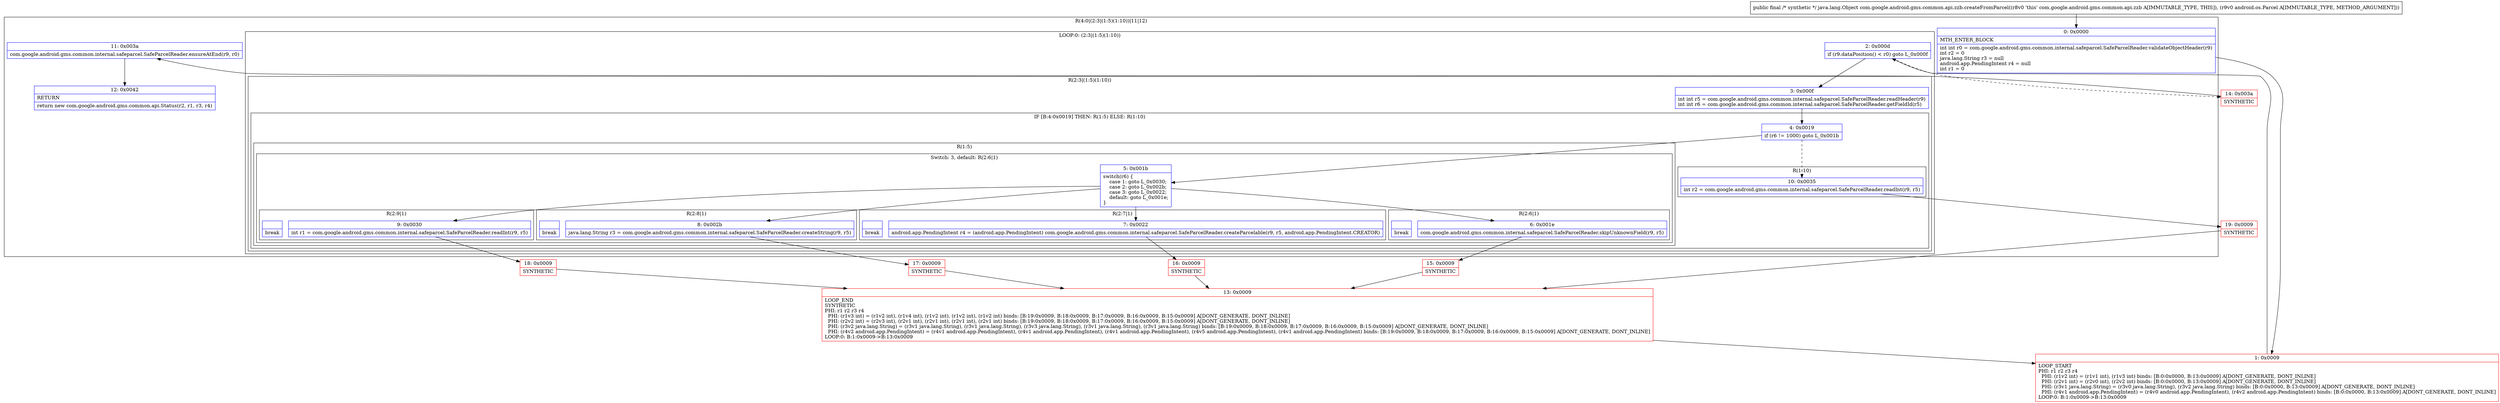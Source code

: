 digraph "CFG forcom.google.android.gms.common.api.zzb.createFromParcel(Landroid\/os\/Parcel;)Ljava\/lang\/Object;" {
subgraph cluster_Region_805319257 {
label = "R(4:0|(2:3|(1:5)(1:10))|11|12)";
node [shape=record,color=blue];
Node_0 [shape=record,label="{0\:\ 0x0000|MTH_ENTER_BLOCK\l|int int r0 = com.google.android.gms.common.internal.safeparcel.SafeParcelReader.validateObjectHeader(r9)\lint r2 = 0\ljava.lang.String r3 = null\landroid.app.PendingIntent r4 = null\lint r1 = 0\l}"];
subgraph cluster_LoopRegion_1190593906 {
label = "LOOP:0: (2:3|(1:5)(1:10))";
node [shape=record,color=blue];
Node_2 [shape=record,label="{2\:\ 0x000d|if (r9.dataPosition() \< r0) goto L_0x000f\l}"];
subgraph cluster_Region_832984884 {
label = "R(2:3|(1:5)(1:10))";
node [shape=record,color=blue];
Node_3 [shape=record,label="{3\:\ 0x000f|int int r5 = com.google.android.gms.common.internal.safeparcel.SafeParcelReader.readHeader(r9)\lint int r6 = com.google.android.gms.common.internal.safeparcel.SafeParcelReader.getFieldId(r5)\l}"];
subgraph cluster_IfRegion_468150719 {
label = "IF [B:4:0x0019] THEN: R(1:5) ELSE: R(1:10)";
node [shape=record,color=blue];
Node_4 [shape=record,label="{4\:\ 0x0019|if (r6 != 1000) goto L_0x001b\l}"];
subgraph cluster_Region_1784256656 {
label = "R(1:5)";
node [shape=record,color=blue];
subgraph cluster_SwitchRegion_1001985544 {
label = "Switch: 3, default: R(2:6|1)";
node [shape=record,color=blue];
Node_5 [shape=record,label="{5\:\ 0x001b|switch(r6) \{\l    case 1: goto L_0x0030;\l    case 2: goto L_0x002b;\l    case 3: goto L_0x0022;\l    default: goto L_0x001e;\l\}\l}"];
subgraph cluster_Region_1110202969 {
label = "R(2:9|1)";
node [shape=record,color=blue];
Node_9 [shape=record,label="{9\:\ 0x0030|int r1 = com.google.android.gms.common.internal.safeparcel.SafeParcelReader.readInt(r9, r5)\l}"];
Node_InsnContainer_430164613 [shape=record,label="{|break\l}"];
}
subgraph cluster_Region_221084969 {
label = "R(2:8|1)";
node [shape=record,color=blue];
Node_8 [shape=record,label="{8\:\ 0x002b|java.lang.String r3 = com.google.android.gms.common.internal.safeparcel.SafeParcelReader.createString(r9, r5)\l}"];
Node_InsnContainer_249309204 [shape=record,label="{|break\l}"];
}
subgraph cluster_Region_1015940143 {
label = "R(2:7|1)";
node [shape=record,color=blue];
Node_7 [shape=record,label="{7\:\ 0x0022|android.app.PendingIntent r4 = (android.app.PendingIntent) com.google.android.gms.common.internal.safeparcel.SafeParcelReader.createParcelable(r9, r5, android.app.PendingIntent.CREATOR)\l}"];
Node_InsnContainer_1494202145 [shape=record,label="{|break\l}"];
}
subgraph cluster_Region_1468313628 {
label = "R(2:6|1)";
node [shape=record,color=blue];
Node_6 [shape=record,label="{6\:\ 0x001e|com.google.android.gms.common.internal.safeparcel.SafeParcelReader.skipUnknownField(r9, r5)\l}"];
Node_InsnContainer_2134129032 [shape=record,label="{|break\l}"];
}
}
}
subgraph cluster_Region_228576452 {
label = "R(1:10)";
node [shape=record,color=blue];
Node_10 [shape=record,label="{10\:\ 0x0035|int r2 = com.google.android.gms.common.internal.safeparcel.SafeParcelReader.readInt(r9, r5)\l}"];
}
}
}
}
Node_11 [shape=record,label="{11\:\ 0x003a|com.google.android.gms.common.internal.safeparcel.SafeParcelReader.ensureAtEnd(r9, r0)\l}"];
Node_12 [shape=record,label="{12\:\ 0x0042|RETURN\l|return new com.google.android.gms.common.api.Status(r2, r1, r3, r4)\l}"];
}
Node_1 [shape=record,color=red,label="{1\:\ 0x0009|LOOP_START\lPHI: r1 r2 r3 r4 \l  PHI: (r1v2 int) = (r1v1 int), (r1v3 int) binds: [B:0:0x0000, B:13:0x0009] A[DONT_GENERATE, DONT_INLINE]\l  PHI: (r2v1 int) = (r2v0 int), (r2v2 int) binds: [B:0:0x0000, B:13:0x0009] A[DONT_GENERATE, DONT_INLINE]\l  PHI: (r3v1 java.lang.String) = (r3v0 java.lang.String), (r3v2 java.lang.String) binds: [B:0:0x0000, B:13:0x0009] A[DONT_GENERATE, DONT_INLINE]\l  PHI: (r4v1 android.app.PendingIntent) = (r4v0 android.app.PendingIntent), (r4v2 android.app.PendingIntent) binds: [B:0:0x0000, B:13:0x0009] A[DONT_GENERATE, DONT_INLINE]\lLOOP:0: B:1:0x0009\-\>B:13:0x0009\l}"];
Node_13 [shape=record,color=red,label="{13\:\ 0x0009|LOOP_END\lSYNTHETIC\lPHI: r1 r2 r3 r4 \l  PHI: (r1v3 int) = (r1v2 int), (r1v4 int), (r1v2 int), (r1v2 int), (r1v2 int) binds: [B:19:0x0009, B:18:0x0009, B:17:0x0009, B:16:0x0009, B:15:0x0009] A[DONT_GENERATE, DONT_INLINE]\l  PHI: (r2v2 int) = (r2v3 int), (r2v1 int), (r2v1 int), (r2v1 int), (r2v1 int) binds: [B:19:0x0009, B:18:0x0009, B:17:0x0009, B:16:0x0009, B:15:0x0009] A[DONT_GENERATE, DONT_INLINE]\l  PHI: (r3v2 java.lang.String) = (r3v1 java.lang.String), (r3v1 java.lang.String), (r3v3 java.lang.String), (r3v1 java.lang.String), (r3v1 java.lang.String) binds: [B:19:0x0009, B:18:0x0009, B:17:0x0009, B:16:0x0009, B:15:0x0009] A[DONT_GENERATE, DONT_INLINE]\l  PHI: (r4v2 android.app.PendingIntent) = (r4v1 android.app.PendingIntent), (r4v1 android.app.PendingIntent), (r4v1 android.app.PendingIntent), (r4v5 android.app.PendingIntent), (r4v1 android.app.PendingIntent) binds: [B:19:0x0009, B:18:0x0009, B:17:0x0009, B:16:0x0009, B:15:0x0009] A[DONT_GENERATE, DONT_INLINE]\lLOOP:0: B:1:0x0009\-\>B:13:0x0009\l}"];
Node_14 [shape=record,color=red,label="{14\:\ 0x003a|SYNTHETIC\l}"];
Node_15 [shape=record,color=red,label="{15\:\ 0x0009|SYNTHETIC\l}"];
Node_16 [shape=record,color=red,label="{16\:\ 0x0009|SYNTHETIC\l}"];
Node_17 [shape=record,color=red,label="{17\:\ 0x0009|SYNTHETIC\l}"];
Node_18 [shape=record,color=red,label="{18\:\ 0x0009|SYNTHETIC\l}"];
Node_19 [shape=record,color=red,label="{19\:\ 0x0009|SYNTHETIC\l}"];
MethodNode[shape=record,label="{public final \/* synthetic *\/ java.lang.Object com.google.android.gms.common.api.zzb.createFromParcel((r8v0 'this' com.google.android.gms.common.api.zzb A[IMMUTABLE_TYPE, THIS]), (r9v0 android.os.Parcel A[IMMUTABLE_TYPE, METHOD_ARGUMENT])) }"];
MethodNode -> Node_0;
Node_0 -> Node_1;
Node_2 -> Node_3;
Node_2 -> Node_14[style=dashed];
Node_3 -> Node_4;
Node_4 -> Node_5;
Node_4 -> Node_10[style=dashed];
Node_5 -> Node_6;
Node_5 -> Node_7;
Node_5 -> Node_8;
Node_5 -> Node_9;
Node_9 -> Node_18;
Node_8 -> Node_17;
Node_7 -> Node_16;
Node_6 -> Node_15;
Node_10 -> Node_19;
Node_11 -> Node_12;
Node_1 -> Node_2;
Node_13 -> Node_1;
Node_14 -> Node_11;
Node_15 -> Node_13;
Node_16 -> Node_13;
Node_17 -> Node_13;
Node_18 -> Node_13;
Node_19 -> Node_13;
}

